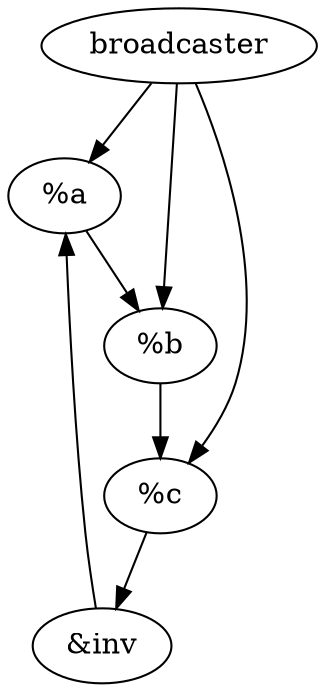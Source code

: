 strict digraph g {
    broadcaster[label="broadcaster"]
    broadcaster -> a 
    broadcaster -> b 
    broadcaster -> c 
    a[label="%a"]
    a -> b 
    b[label="%b"]
    b -> c 
    c[label="%c"]
    c -> inv 
    inv[label="&inv"]
    inv -> a 
}
